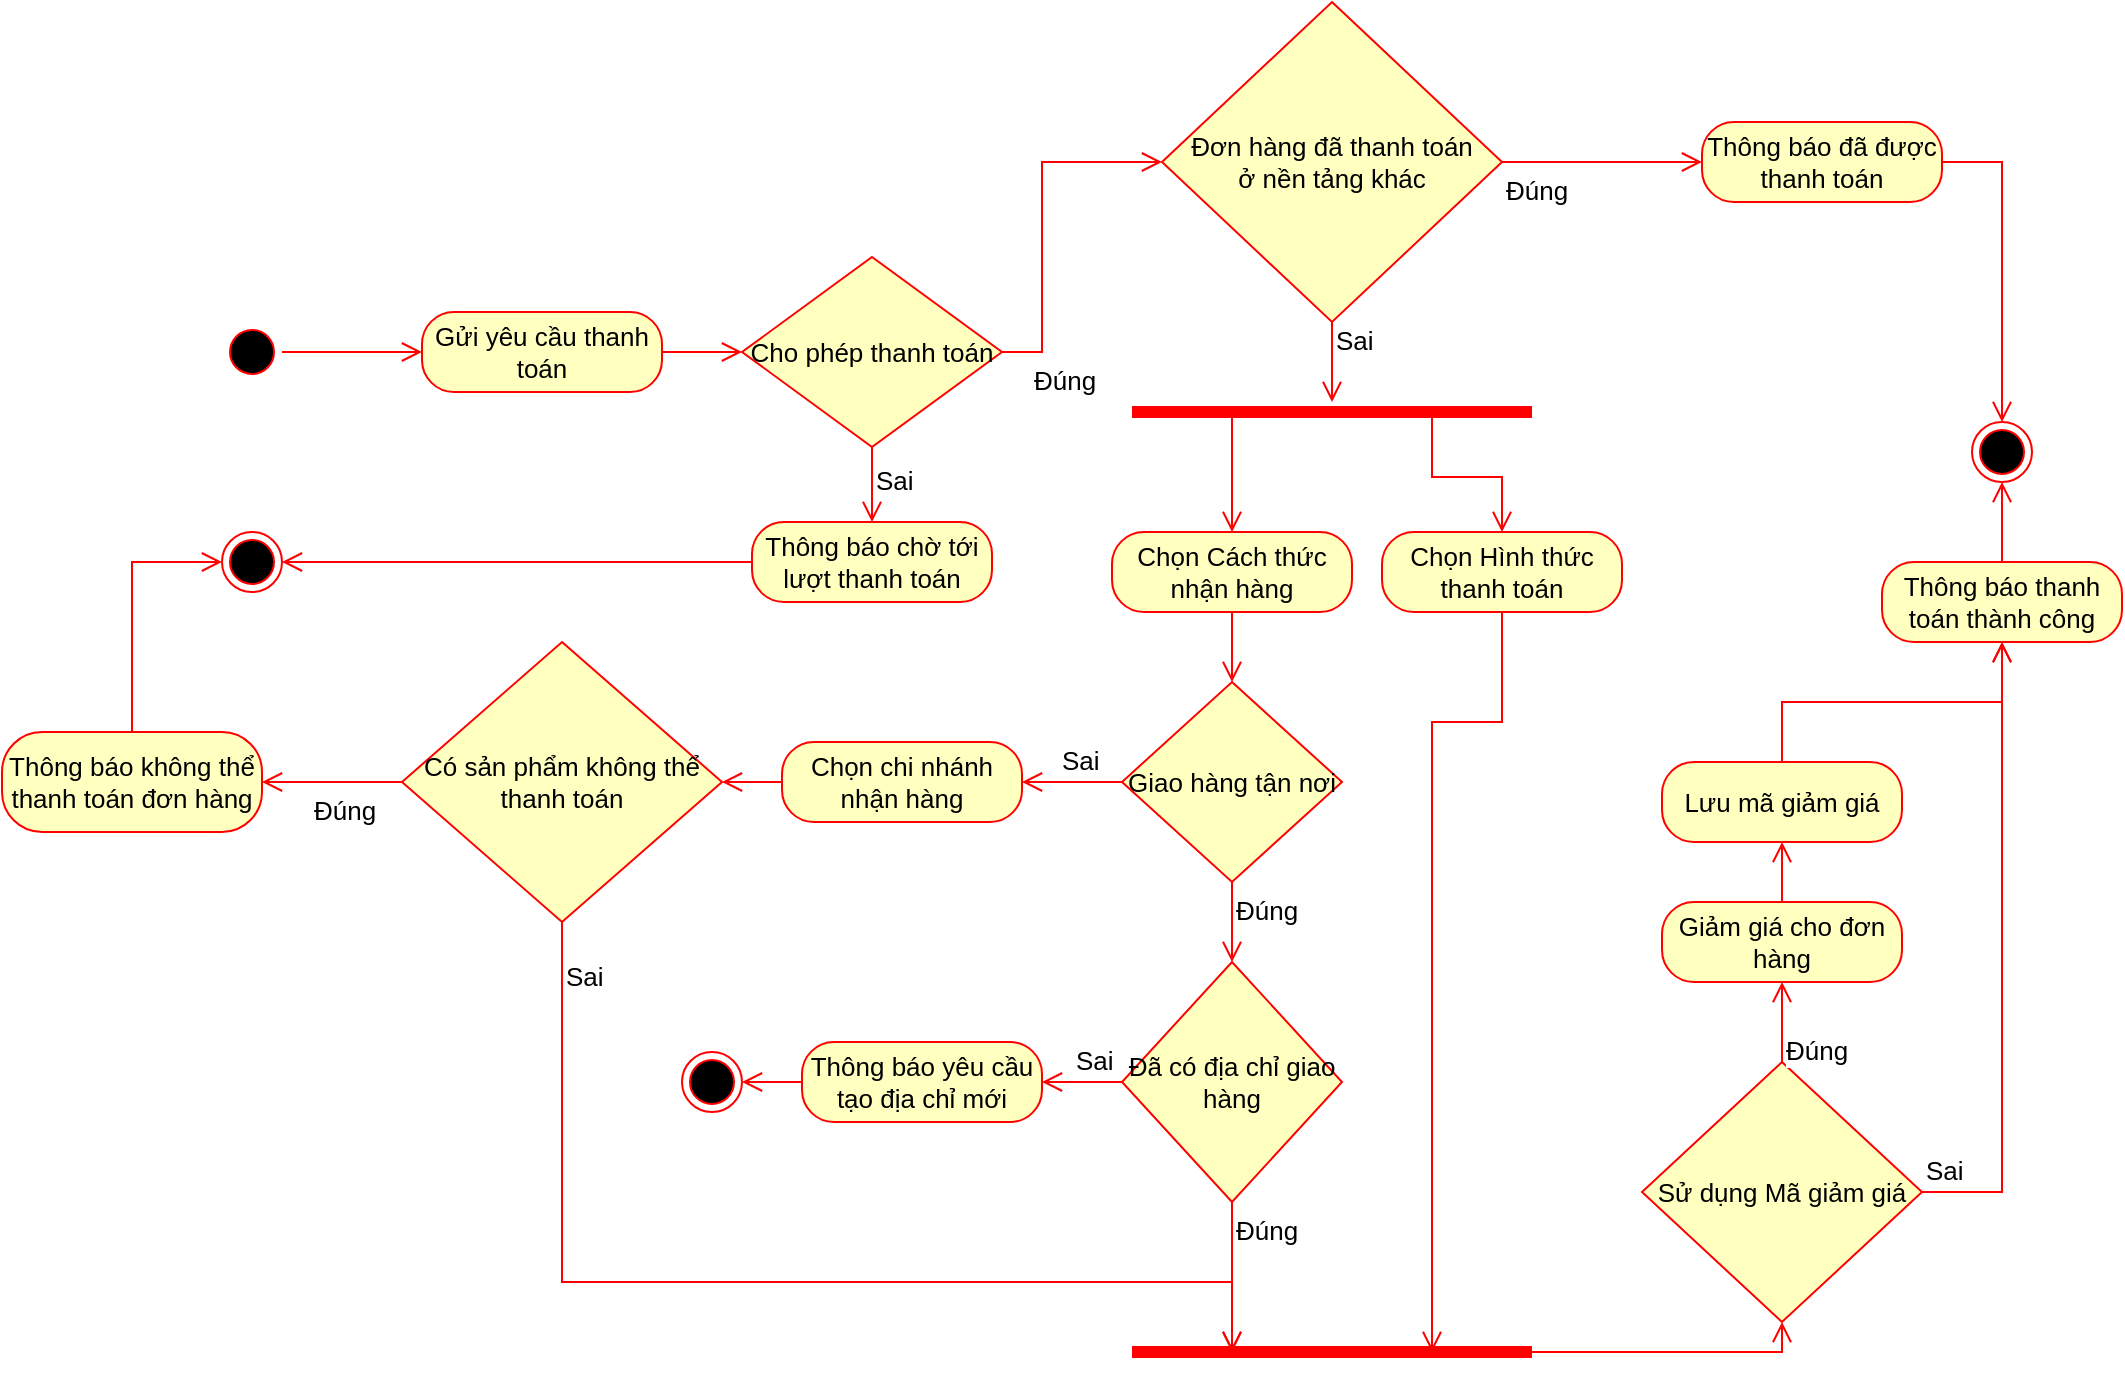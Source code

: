 <mxfile version="15.4.0" type="device"><diagram id="skMRekXybKx67wMyi6yG" name="Page-1"><mxGraphModel dx="1504" dy="705" grid="1" gridSize="10" guides="1" tooltips="1" connect="1" arrows="1" fold="1" page="1" pageScale="1" pageWidth="850" pageHeight="1100" math="0" shadow="0"><root><mxCell id="0"/><mxCell id="1" parent="0"/><mxCell id="TtI5KvE_xr3bm1CQ46xU-1" value="" style="ellipse;html=1;shape=startState;fillColor=#000000;strokeColor=#ff0000;fontSize=13;" parent="1" vertex="1"><mxGeometry x="380" y="240" width="30" height="30" as="geometry"/></mxCell><mxCell id="TtI5KvE_xr3bm1CQ46xU-2" value="" style="edgeStyle=orthogonalEdgeStyle;html=1;verticalAlign=bottom;endArrow=open;endSize=8;strokeColor=#ff0000;rounded=0;entryX=0;entryY=0.5;entryDx=0;entryDy=0;fontSize=13;" parent="1" source="TtI5KvE_xr3bm1CQ46xU-1" target="TtI5KvE_xr3bm1CQ46xU-12" edge="1"><mxGeometry relative="1" as="geometry"><mxPoint x="395" y="330" as="targetPoint"/></mxGeometry></mxCell><mxCell id="TtI5KvE_xr3bm1CQ46xU-9" value="Thông báo chờ tới lượt thanh toán" style="rounded=1;whiteSpace=wrap;html=1;arcSize=40;fontColor=#000000;fillColor=#ffffc0;strokeColor=#ff0000;fontSize=13;" parent="1" vertex="1"><mxGeometry x="645" y="340" width="120" height="40" as="geometry"/></mxCell><mxCell id="TtI5KvE_xr3bm1CQ46xU-10" value="" style="edgeStyle=orthogonalEdgeStyle;html=1;verticalAlign=bottom;endArrow=open;endSize=8;strokeColor=#ff0000;rounded=0;entryX=1;entryY=0.5;entryDx=0;entryDy=0;exitX=0;exitY=0.5;exitDx=0;exitDy=0;fontSize=13;" parent="1" source="TtI5KvE_xr3bm1CQ46xU-9" target="TtI5KvE_xr3bm1CQ46xU-11" edge="1"><mxGeometry relative="1" as="geometry"><mxPoint x="470" y="440" as="targetPoint"/></mxGeometry></mxCell><mxCell id="TtI5KvE_xr3bm1CQ46xU-11" value="" style="ellipse;html=1;shape=endState;fillColor=#000000;strokeColor=#ff0000;fontSize=13;" parent="1" vertex="1"><mxGeometry x="380" y="345" width="30" height="30" as="geometry"/></mxCell><mxCell id="TtI5KvE_xr3bm1CQ46xU-12" value="Gửi yêu cầu thanh toán" style="rounded=1;whiteSpace=wrap;html=1;arcSize=40;fontColor=#000000;fillColor=#ffffc0;strokeColor=#ff0000;fontSize=13;" parent="1" vertex="1"><mxGeometry x="480" y="235" width="120" height="40" as="geometry"/></mxCell><mxCell id="TtI5KvE_xr3bm1CQ46xU-13" value="" style="edgeStyle=orthogonalEdgeStyle;html=1;verticalAlign=bottom;endArrow=open;endSize=8;strokeColor=#ff0000;rounded=0;exitX=1;exitY=0.5;exitDx=0;exitDy=0;entryX=0;entryY=0.5;entryDx=0;entryDy=0;fontSize=13;" parent="1" source="TtI5KvE_xr3bm1CQ46xU-12" target="TtI5KvE_xr3bm1CQ46xU-14" edge="1"><mxGeometry relative="1" as="geometry"><mxPoint x="740" y="330" as="targetPoint"/></mxGeometry></mxCell><mxCell id="TtI5KvE_xr3bm1CQ46xU-14" value="Cho phép thanh toán" style="rhombus;whiteSpace=wrap;html=1;fillColor=#ffffc0;strokeColor=#ff0000;fontSize=13;" parent="1" vertex="1"><mxGeometry x="640" y="207.5" width="130" height="95" as="geometry"/></mxCell><mxCell id="TtI5KvE_xr3bm1CQ46xU-15" value="Sai" style="edgeStyle=orthogonalEdgeStyle;html=1;align=left;verticalAlign=bottom;endArrow=open;endSize=8;strokeColor=#ff0000;rounded=0;entryX=0.5;entryY=0;entryDx=0;entryDy=0;fontSize=13;" parent="1" source="TtI5KvE_xr3bm1CQ46xU-14" target="TtI5KvE_xr3bm1CQ46xU-9" edge="1"><mxGeometry x="0.467" relative="1" as="geometry"><mxPoint x="770" y="380" as="targetPoint"/><mxPoint as="offset"/></mxGeometry></mxCell><mxCell id="TtI5KvE_xr3bm1CQ46xU-16" value="Đúng" style="edgeStyle=orthogonalEdgeStyle;html=1;align=left;verticalAlign=top;endArrow=open;endSize=8;strokeColor=#ff0000;rounded=0;exitX=1;exitY=0.5;exitDx=0;exitDy=0;entryX=0;entryY=0.5;entryDx=0;entryDy=0;fontSize=13;" parent="1" source="TtI5KvE_xr3bm1CQ46xU-14" target="W3ouSf4cJykAdwSyCb89-1" edge="1"><mxGeometry x="-0.846" relative="1" as="geometry"><mxPoint x="920" y="240" as="targetPoint"/><Array as="points"><mxPoint x="790" y="255"/><mxPoint x="790" y="160"/></Array><mxPoint as="offset"/></mxGeometry></mxCell><mxCell id="TtI5KvE_xr3bm1CQ46xU-37" value="" style="shape=line;html=1;strokeWidth=6;strokeColor=#ff0000;fontSize=13;" parent="1" vertex="1"><mxGeometry x="835" y="280" width="200" height="10" as="geometry"/></mxCell><mxCell id="TtI5KvE_xr3bm1CQ46xU-38" value="" style="edgeStyle=orthogonalEdgeStyle;html=1;verticalAlign=bottom;endArrow=open;endSize=8;strokeColor=#ff0000;rounded=0;exitX=0.25;exitY=0.5;exitDx=0;exitDy=0;exitPerimeter=0;entryX=0.5;entryY=0;entryDx=0;entryDy=0;fontSize=13;" parent="1" source="TtI5KvE_xr3bm1CQ46xU-37" target="TtI5KvE_xr3bm1CQ46xU-40" edge="1"><mxGeometry relative="1" as="geometry"><mxPoint x="940" y="400" as="targetPoint"/></mxGeometry></mxCell><mxCell id="TtI5KvE_xr3bm1CQ46xU-39" value="" style="edgeStyle=orthogonalEdgeStyle;html=1;verticalAlign=bottom;endArrow=open;endSize=8;strokeColor=#ff0000;rounded=0;exitX=0.75;exitY=0.5;exitDx=0;exitDy=0;exitPerimeter=0;entryX=0.5;entryY=0;entryDx=0;entryDy=0;fontSize=13;" parent="1" source="TtI5KvE_xr3bm1CQ46xU-37" target="TtI5KvE_xr3bm1CQ46xU-60" edge="1"><mxGeometry relative="1" as="geometry"><mxPoint x="950" y="410" as="targetPoint"/><mxPoint x="900" y="335" as="sourcePoint"/></mxGeometry></mxCell><mxCell id="TtI5KvE_xr3bm1CQ46xU-40" value="Chọn Cách thức nhận hàng" style="rounded=1;whiteSpace=wrap;html=1;arcSize=40;fontColor=#000000;fillColor=#ffffc0;strokeColor=#ff0000;fontSize=13;" parent="1" vertex="1"><mxGeometry x="825" y="345" width="120" height="40" as="geometry"/></mxCell><mxCell id="TtI5KvE_xr3bm1CQ46xU-41" value="" style="edgeStyle=orthogonalEdgeStyle;html=1;verticalAlign=bottom;endArrow=open;endSize=8;strokeColor=#ff0000;rounded=0;entryX=0.5;entryY=0;entryDx=0;entryDy=0;fontSize=13;" parent="1" source="TtI5KvE_xr3bm1CQ46xU-40" target="TtI5KvE_xr3bm1CQ46xU-45" edge="1"><mxGeometry relative="1" as="geometry"><mxPoint x="890" y="480" as="targetPoint"/></mxGeometry></mxCell><mxCell id="TtI5KvE_xr3bm1CQ46xU-45" value="Giao hàng tận nơi" style="rhombus;whiteSpace=wrap;html=1;fillColor=#ffffc0;strokeColor=#ff0000;fontSize=13;" parent="1" vertex="1"><mxGeometry x="830" y="420" width="110" height="100" as="geometry"/></mxCell><mxCell id="TtI5KvE_xr3bm1CQ46xU-46" value="Sai" style="edgeStyle=orthogonalEdgeStyle;html=1;align=left;verticalAlign=bottom;endArrow=open;endSize=8;strokeColor=#ff0000;rounded=0;exitX=0;exitY=0.5;exitDx=0;exitDy=0;entryX=1;entryY=0.5;entryDx=0;entryDy=0;fontSize=13;" parent="1" source="TtI5KvE_xr3bm1CQ46xU-45" target="TtI5KvE_xr3bm1CQ46xU-48" edge="1"><mxGeometry x="0.273" relative="1" as="geometry"><mxPoint x="730" y="520" as="targetPoint"/><mxPoint as="offset"/></mxGeometry></mxCell><mxCell id="TtI5KvE_xr3bm1CQ46xU-47" value="Đúng" style="edgeStyle=orthogonalEdgeStyle;html=1;align=left;verticalAlign=top;endArrow=open;endSize=8;strokeColor=#ff0000;rounded=0;entryX=0.5;entryY=0;entryDx=0;entryDy=0;fontSize=13;" parent="1" source="TtI5KvE_xr3bm1CQ46xU-45" target="TtI5KvE_xr3bm1CQ46xU-57" edge="1"><mxGeometry x="-1" relative="1" as="geometry"><mxPoint x="890" y="600" as="targetPoint"/></mxGeometry></mxCell><mxCell id="TtI5KvE_xr3bm1CQ46xU-48" value="Chọn chi nhánh nhận hàng" style="rounded=1;whiteSpace=wrap;html=1;arcSize=40;fontColor=#000000;fillColor=#ffffc0;strokeColor=#ff0000;fontSize=13;" parent="1" vertex="1"><mxGeometry x="660" y="450" width="120" height="40" as="geometry"/></mxCell><mxCell id="TtI5KvE_xr3bm1CQ46xU-49" value="" style="edgeStyle=orthogonalEdgeStyle;html=1;verticalAlign=bottom;endArrow=open;endSize=8;strokeColor=#ff0000;rounded=0;exitX=0;exitY=0.5;exitDx=0;exitDy=0;entryX=1;entryY=0.5;entryDx=0;entryDy=0;fontSize=13;" parent="1" source="TtI5KvE_xr3bm1CQ46xU-48" target="TtI5KvE_xr3bm1CQ46xU-51" edge="1"><mxGeometry relative="1" as="geometry"><mxPoint x="1080" y="650" as="targetPoint"/><Array as="points"><mxPoint x="640" y="470"/></Array></mxGeometry></mxCell><mxCell id="TtI5KvE_xr3bm1CQ46xU-51" value="Có sản phẩm không thể thanh toán" style="rhombus;whiteSpace=wrap;html=1;fillColor=#ffffc0;strokeColor=#ff0000;fontSize=13;" parent="1" vertex="1"><mxGeometry x="470" y="400" width="160" height="140" as="geometry"/></mxCell><mxCell id="TtI5KvE_xr3bm1CQ46xU-52" value="Sai" style="edgeStyle=orthogonalEdgeStyle;html=1;align=left;verticalAlign=bottom;endArrow=open;endSize=8;strokeColor=#ff0000;rounded=0;exitX=0.5;exitY=1;exitDx=0;exitDy=0;entryX=0.25;entryY=0.5;entryDx=0;entryDy=0;entryPerimeter=0;fontSize=13;" parent="1" source="TtI5KvE_xr3bm1CQ46xU-51" target="TtI5KvE_xr3bm1CQ46xU-62" edge="1"><mxGeometry x="-0.862" relative="1" as="geometry"><mxPoint x="845" y="810" as="targetPoint"/><Array as="points"><mxPoint x="550" y="720"/><mxPoint x="885" y="720"/></Array><mxPoint as="offset"/></mxGeometry></mxCell><mxCell id="TtI5KvE_xr3bm1CQ46xU-53" value="Đúng" style="edgeStyle=orthogonalEdgeStyle;html=1;align=left;verticalAlign=top;endArrow=open;endSize=8;strokeColor=#ff0000;rounded=0;entryX=1;entryY=0.5;entryDx=0;entryDy=0;fontSize=13;" parent="1" source="TtI5KvE_xr3bm1CQ46xU-51" target="TtI5KvE_xr3bm1CQ46xU-54" edge="1"><mxGeometry x="0.333" relative="1" as="geometry"><mxPoint x="560" y="650" as="targetPoint"/><mxPoint as="offset"/></mxGeometry></mxCell><mxCell id="TtI5KvE_xr3bm1CQ46xU-54" value="Thông báo không thể thanh toán đơn hàng" style="rounded=1;whiteSpace=wrap;html=1;arcSize=40;fontColor=#000000;fillColor=#ffffc0;strokeColor=#ff0000;fontSize=13;" parent="1" vertex="1"><mxGeometry x="270" y="445" width="130" height="50" as="geometry"/></mxCell><mxCell id="TtI5KvE_xr3bm1CQ46xU-55" value="" style="edgeStyle=orthogonalEdgeStyle;html=1;verticalAlign=bottom;endArrow=open;endSize=8;strokeColor=#ff0000;rounded=0;exitX=0.5;exitY=0;exitDx=0;exitDy=0;entryX=0;entryY=0.5;entryDx=0;entryDy=0;fontSize=13;" parent="1" source="TtI5KvE_xr3bm1CQ46xU-54" target="TtI5KvE_xr3bm1CQ46xU-11" edge="1"><mxGeometry relative="1" as="geometry"><mxPoint x="450" y="720" as="targetPoint"/></mxGeometry></mxCell><mxCell id="TtI5KvE_xr3bm1CQ46xU-57" value="Đã có địa chỉ giao hàng" style="rhombus;whiteSpace=wrap;html=1;fillColor=#ffffc0;strokeColor=#ff0000;fontSize=13;" parent="1" vertex="1"><mxGeometry x="830" y="560" width="110" height="120" as="geometry"/></mxCell><mxCell id="TtI5KvE_xr3bm1CQ46xU-58" value="Sai" style="edgeStyle=orthogonalEdgeStyle;html=1;align=left;verticalAlign=bottom;endArrow=open;endSize=8;strokeColor=#ff0000;rounded=0;entryX=1;entryY=0.5;entryDx=0;entryDy=0;exitX=0;exitY=0.5;exitDx=0;exitDy=0;fontSize=13;" parent="1" source="TtI5KvE_xr3bm1CQ46xU-57" target="TtI5KvE_xr3bm1CQ46xU-69" edge="1"><mxGeometry x="0.25" relative="1" as="geometry"><mxPoint x="1040" y="640" as="targetPoint"/><mxPoint as="offset"/></mxGeometry></mxCell><mxCell id="TtI5KvE_xr3bm1CQ46xU-59" value="Đúng" style="edgeStyle=orthogonalEdgeStyle;html=1;align=left;verticalAlign=top;endArrow=open;endSize=8;strokeColor=#ff0000;rounded=0;entryX=0.25;entryY=0.5;entryDx=0;entryDy=0;entryPerimeter=0;fontSize=13;" parent="1" source="TtI5KvE_xr3bm1CQ46xU-57" target="TtI5KvE_xr3bm1CQ46xU-62" edge="1"><mxGeometry x="-1" relative="1" as="geometry"><mxPoint x="885" y="790" as="targetPoint"/></mxGeometry></mxCell><mxCell id="TtI5KvE_xr3bm1CQ46xU-60" value="Chọn Hình thức thanh toán" style="rounded=1;whiteSpace=wrap;html=1;arcSize=40;fontColor=#000000;fillColor=#ffffc0;strokeColor=#ff0000;fontSize=13;" parent="1" vertex="1"><mxGeometry x="960" y="345" width="120" height="40" as="geometry"/></mxCell><mxCell id="TtI5KvE_xr3bm1CQ46xU-61" value="" style="edgeStyle=orthogonalEdgeStyle;html=1;verticalAlign=bottom;endArrow=open;endSize=8;strokeColor=#ff0000;rounded=0;entryX=0.75;entryY=0.5;entryDx=0;entryDy=0;entryPerimeter=0;exitX=0.5;exitY=1;exitDx=0;exitDy=0;fontSize=13;" parent="1" source="TtI5KvE_xr3bm1CQ46xU-60" target="TtI5KvE_xr3bm1CQ46xU-62" edge="1"><mxGeometry relative="1" as="geometry"><mxPoint x="1040" y="440" as="targetPoint"/><Array as="points"><mxPoint x="1020" y="440"/><mxPoint x="985" y="440"/></Array></mxGeometry></mxCell><mxCell id="TtI5KvE_xr3bm1CQ46xU-62" value="" style="shape=line;html=1;strokeWidth=6;strokeColor=#ff0000;fontSize=13;" parent="1" vertex="1"><mxGeometry x="835" y="750" width="200" height="10" as="geometry"/></mxCell><mxCell id="TtI5KvE_xr3bm1CQ46xU-63" value="" style="edgeStyle=orthogonalEdgeStyle;html=1;verticalAlign=bottom;endArrow=open;endSize=8;strokeColor=#ff0000;rounded=0;entryX=0.5;entryY=1;entryDx=0;entryDy=0;exitX=1;exitY=0.5;exitDx=0;exitDy=0;exitPerimeter=0;fontSize=13;" parent="1" source="TtI5KvE_xr3bm1CQ46xU-62" target="TtI5KvE_xr3bm1CQ46xU-73" edge="1"><mxGeometry relative="1" as="geometry"><mxPoint x="1160" y="755" as="targetPoint"/></mxGeometry></mxCell><mxCell id="TtI5KvE_xr3bm1CQ46xU-69" value="Thông báo yêu cầu tạo địa chỉ mới" style="rounded=1;whiteSpace=wrap;html=1;arcSize=40;fontColor=#000000;fillColor=#ffffc0;strokeColor=#ff0000;fontSize=13;" parent="1" vertex="1"><mxGeometry x="670" y="600" width="120" height="40" as="geometry"/></mxCell><mxCell id="TtI5KvE_xr3bm1CQ46xU-70" value="" style="edgeStyle=orthogonalEdgeStyle;html=1;verticalAlign=bottom;endArrow=open;endSize=8;strokeColor=#ff0000;rounded=0;entryX=1;entryY=0.5;entryDx=0;entryDy=0;fontSize=13;" parent="1" source="TtI5KvE_xr3bm1CQ46xU-69" target="TtI5KvE_xr3bm1CQ46xU-71" edge="1"><mxGeometry relative="1" as="geometry"><mxPoint x="1060" y="780" as="targetPoint"/></mxGeometry></mxCell><mxCell id="TtI5KvE_xr3bm1CQ46xU-71" value="" style="ellipse;html=1;shape=endState;fillColor=#000000;strokeColor=#ff0000;fontSize=13;" parent="1" vertex="1"><mxGeometry x="610" y="605" width="30" height="30" as="geometry"/></mxCell><mxCell id="TtI5KvE_xr3bm1CQ46xU-73" value="Sử dụng Mã giảm giá" style="rhombus;whiteSpace=wrap;html=1;fillColor=#ffffc0;strokeColor=#ff0000;fontSize=13;" parent="1" vertex="1"><mxGeometry x="1090" y="610" width="140" height="130" as="geometry"/></mxCell><mxCell id="TtI5KvE_xr3bm1CQ46xU-74" value="Sai" style="edgeStyle=orthogonalEdgeStyle;html=1;align=left;verticalAlign=bottom;endArrow=open;endSize=8;strokeColor=#ff0000;rounded=0;entryX=0.5;entryY=1;entryDx=0;entryDy=0;fontSize=13;" parent="1" source="TtI5KvE_xr3bm1CQ46xU-73" target="Aw46q8TsPqOH5ENB2vdF-5" edge="1"><mxGeometry x="-1" relative="1" as="geometry"><mxPoint x="1260" y="480" as="targetPoint"/><Array as="points"><mxPoint x="1270" y="675"/></Array></mxGeometry></mxCell><mxCell id="TtI5KvE_xr3bm1CQ46xU-75" value="Đúng" style="edgeStyle=orthogonalEdgeStyle;html=1;align=left;verticalAlign=top;endArrow=open;endSize=8;strokeColor=#ff0000;rounded=0;entryX=0.5;entryY=1;entryDx=0;entryDy=0;fontSize=13;" parent="1" source="TtI5KvE_xr3bm1CQ46xU-73" target="Aw46q8TsPqOH5ENB2vdF-1" edge="1"><mxGeometry relative="1" as="geometry"><mxPoint x="1140" y="670" as="targetPoint"/><mxPoint as="offset"/></mxGeometry></mxCell><mxCell id="Aw46q8TsPqOH5ENB2vdF-1" value="Giảm giá cho đơn hàng" style="rounded=1;whiteSpace=wrap;html=1;arcSize=40;fontColor=#000000;fillColor=#ffffc0;strokeColor=#ff0000;fontSize=13;" parent="1" vertex="1"><mxGeometry x="1100" y="530" width="120" height="40" as="geometry"/></mxCell><mxCell id="Aw46q8TsPqOH5ENB2vdF-2" value="" style="edgeStyle=orthogonalEdgeStyle;html=1;verticalAlign=bottom;endArrow=open;endSize=8;strokeColor=#ff0000;rounded=0;exitX=0.5;exitY=0;exitDx=0;exitDy=0;entryX=0.5;entryY=1;entryDx=0;entryDy=0;fontSize=13;" parent="1" source="Aw46q8TsPqOH5ENB2vdF-1" target="Aw46q8TsPqOH5ENB2vdF-3" edge="1"><mxGeometry relative="1" as="geometry"><mxPoint x="1250" y="310" as="targetPoint"/></mxGeometry></mxCell><mxCell id="Aw46q8TsPqOH5ENB2vdF-3" value="Lưu mã giảm giá" style="rounded=1;whiteSpace=wrap;html=1;arcSize=40;fontColor=#000000;fillColor=#ffffc0;strokeColor=#ff0000;fontSize=13;" parent="1" vertex="1"><mxGeometry x="1100" y="460" width="120" height="40" as="geometry"/></mxCell><mxCell id="Aw46q8TsPqOH5ENB2vdF-4" value="" style="edgeStyle=orthogonalEdgeStyle;html=1;verticalAlign=bottom;endArrow=open;endSize=8;strokeColor=#ff0000;rounded=0;entryX=0.5;entryY=1;entryDx=0;entryDy=0;fontSize=13;" parent="1" source="Aw46q8TsPqOH5ENB2vdF-3" target="Aw46q8TsPqOH5ENB2vdF-5" edge="1"><mxGeometry relative="1" as="geometry"><mxPoint x="1110" y="340" as="targetPoint"/></mxGeometry></mxCell><mxCell id="Aw46q8TsPqOH5ENB2vdF-5" value="Thông báo thanh toán thành công" style="rounded=1;whiteSpace=wrap;html=1;arcSize=40;fontColor=#000000;fillColor=#ffffc0;strokeColor=#ff0000;fontSize=13;" parent="1" vertex="1"><mxGeometry x="1210" y="360" width="120" height="40" as="geometry"/></mxCell><mxCell id="Aw46q8TsPqOH5ENB2vdF-6" value="" style="edgeStyle=orthogonalEdgeStyle;html=1;verticalAlign=bottom;endArrow=open;endSize=8;strokeColor=#ff0000;rounded=0;entryX=0.5;entryY=1;entryDx=0;entryDy=0;exitX=0.5;exitY=0;exitDx=0;exitDy=0;fontSize=13;" parent="1" source="Aw46q8TsPqOH5ENB2vdF-5" target="Aw46q8TsPqOH5ENB2vdF-7" edge="1"><mxGeometry relative="1" as="geometry"><mxPoint x="1200" y="190" as="targetPoint"/></mxGeometry></mxCell><mxCell id="Aw46q8TsPqOH5ENB2vdF-7" value="" style="ellipse;html=1;shape=endState;fillColor=#000000;strokeColor=#ff0000;fontSize=13;" parent="1" vertex="1"><mxGeometry x="1255" y="290" width="30" height="30" as="geometry"/></mxCell><mxCell id="W3ouSf4cJykAdwSyCb89-1" value="Đơn hàng đã thanh toán&lt;br&gt;ở nền tảng khác" style="rhombus;whiteSpace=wrap;html=1;fillColor=#ffffc0;strokeColor=#ff0000;fontSize=13;" vertex="1" parent="1"><mxGeometry x="850" y="80" width="170" height="160" as="geometry"/></mxCell><mxCell id="W3ouSf4cJykAdwSyCb89-2" value="Sai" style="edgeStyle=orthogonalEdgeStyle;html=1;align=left;verticalAlign=bottom;endArrow=open;endSize=8;strokeColor=#ff0000;rounded=0;fontSize=13;" edge="1" source="W3ouSf4cJykAdwSyCb89-1" parent="1" target="TtI5KvE_xr3bm1CQ46xU-37"><mxGeometry relative="1" as="geometry"><mxPoint x="990" y="127.5" as="targetPoint"/><mxPoint as="offset"/></mxGeometry></mxCell><mxCell id="W3ouSf4cJykAdwSyCb89-3" value="Đúng" style="edgeStyle=orthogonalEdgeStyle;html=1;align=left;verticalAlign=top;endArrow=open;endSize=8;strokeColor=#ff0000;rounded=0;exitX=1;exitY=0.5;exitDx=0;exitDy=0;entryX=0;entryY=0.5;entryDx=0;entryDy=0;fontSize=13;" edge="1" source="W3ouSf4cJykAdwSyCb89-1" parent="1" target="W3ouSf4cJykAdwSyCb89-4"><mxGeometry x="-1" relative="1" as="geometry"><mxPoint x="1120" y="180" as="targetPoint"/></mxGeometry></mxCell><mxCell id="W3ouSf4cJykAdwSyCb89-4" value="Thông báo đã được thanh toán" style="rounded=1;whiteSpace=wrap;html=1;arcSize=40;fontColor=#000000;fillColor=#ffffc0;strokeColor=#ff0000;fontSize=13;" vertex="1" parent="1"><mxGeometry x="1120" y="140" width="120" height="40" as="geometry"/></mxCell><mxCell id="W3ouSf4cJykAdwSyCb89-5" value="" style="edgeStyle=orthogonalEdgeStyle;html=1;verticalAlign=bottom;endArrow=open;endSize=8;strokeColor=#ff0000;rounded=0;entryX=0.5;entryY=0;entryDx=0;entryDy=0;fontSize=13;" edge="1" source="W3ouSf4cJykAdwSyCb89-4" parent="1" target="Aw46q8TsPqOH5ENB2vdF-7"><mxGeometry relative="1" as="geometry"><mxPoint x="1200" y="250" as="targetPoint"/></mxGeometry></mxCell></root></mxGraphModel></diagram></mxfile>
